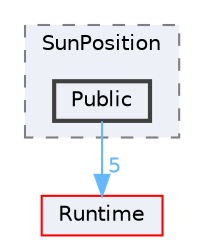 digraph "Public"
{
 // INTERACTIVE_SVG=YES
 // LATEX_PDF_SIZE
  bgcolor="transparent";
  edge [fontname=Helvetica,fontsize=10,labelfontname=Helvetica,labelfontsize=10];
  node [fontname=Helvetica,fontsize=10,shape=box,height=0.2,width=0.4];
  compound=true
  subgraph clusterdir_86617ba94723da50ea388bac71204904 {
    graph [ bgcolor="#edf0f7", pencolor="grey50", label="SunPosition", fontname=Helvetica,fontsize=10 style="filled,dashed", URL="dir_86617ba94723da50ea388bac71204904.html",tooltip=""]
  dir_866a814297752f8a6ad738a66e0bded8 [label="Public", fillcolor="#edf0f7", color="grey25", style="filled,bold", URL="dir_866a814297752f8a6ad738a66e0bded8.html",tooltip=""];
  }
  dir_7536b172fbd480bfd146a1b1acd6856b [label="Runtime", fillcolor="#edf0f7", color="red", style="filled", URL="dir_7536b172fbd480bfd146a1b1acd6856b.html",tooltip=""];
  dir_866a814297752f8a6ad738a66e0bded8->dir_7536b172fbd480bfd146a1b1acd6856b [headlabel="5", labeldistance=1.5 headhref="dir_000910_000984.html" href="dir_000910_000984.html" color="steelblue1" fontcolor="steelblue1"];
}
